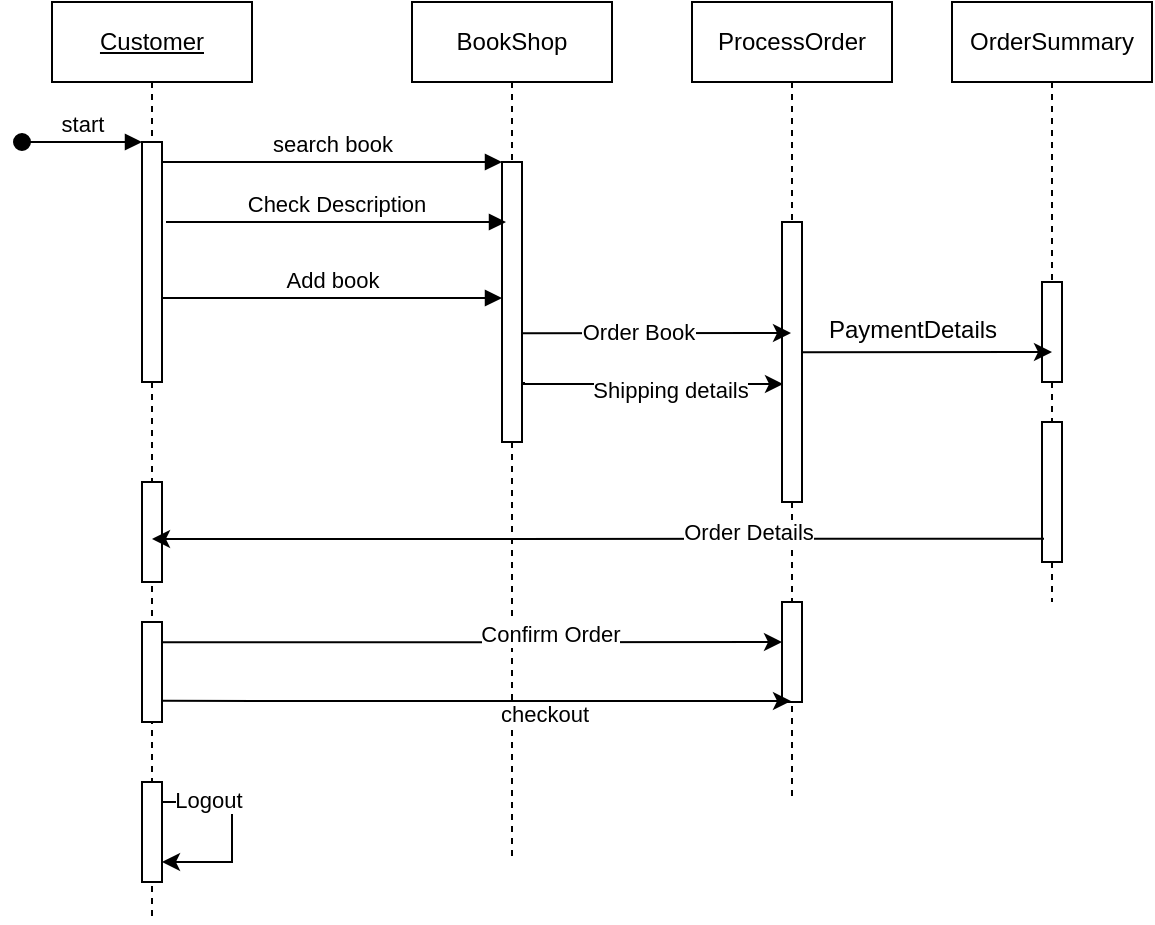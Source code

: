 <mxfile version="21.0.8" type="device"><diagram name="Page-1" id="2YBvvXClWsGukQMizWep"><mxGraphModel dx="878" dy="467" grid="1" gridSize="10" guides="1" tooltips="1" connect="1" arrows="1" fold="1" page="1" pageScale="1" pageWidth="850" pageHeight="1100" math="0" shadow="0"><root><mxCell id="0"/><mxCell id="1" parent="0"/><mxCell id="aM9ryv3xv72pqoxQDRHE-1" value="&lt;u&gt;Customer&lt;/u&gt;" style="shape=umlLifeline;perimeter=lifelinePerimeter;whiteSpace=wrap;html=1;container=0;dropTarget=0;collapsible=0;recursiveResize=0;outlineConnect=0;portConstraint=eastwest;newEdgeStyle={&quot;edgeStyle&quot;:&quot;elbowEdgeStyle&quot;,&quot;elbow&quot;:&quot;vertical&quot;,&quot;curved&quot;:0,&quot;rounded&quot;:0};" parent="1" vertex="1"><mxGeometry x="115" y="90" width="100" height="460" as="geometry"/></mxCell><mxCell id="aM9ryv3xv72pqoxQDRHE-2" value="" style="html=1;points=[];perimeter=orthogonalPerimeter;outlineConnect=0;targetShapes=umlLifeline;portConstraint=eastwest;newEdgeStyle={&quot;edgeStyle&quot;:&quot;elbowEdgeStyle&quot;,&quot;elbow&quot;:&quot;vertical&quot;,&quot;curved&quot;:0,&quot;rounded&quot;:0};" parent="aM9ryv3xv72pqoxQDRHE-1" vertex="1"><mxGeometry x="45" y="70" width="10" height="120" as="geometry"/></mxCell><mxCell id="aM9ryv3xv72pqoxQDRHE-3" value="start" style="html=1;verticalAlign=bottom;startArrow=oval;endArrow=block;startSize=8;edgeStyle=elbowEdgeStyle;elbow=vertical;curved=0;rounded=0;" parent="aM9ryv3xv72pqoxQDRHE-1" target="aM9ryv3xv72pqoxQDRHE-2" edge="1"><mxGeometry relative="1" as="geometry"><mxPoint x="-15" y="70" as="sourcePoint"/></mxGeometry></mxCell><mxCell id="uooblm2cuRmxvH1ZuQ2C-18" value="" style="html=1;points=[];perimeter=orthogonalPerimeter;outlineConnect=0;targetShapes=umlLifeline;portConstraint=eastwest;newEdgeStyle={&quot;edgeStyle&quot;:&quot;elbowEdgeStyle&quot;,&quot;elbow&quot;:&quot;vertical&quot;,&quot;curved&quot;:0,&quot;rounded&quot;:0};" parent="aM9ryv3xv72pqoxQDRHE-1" vertex="1"><mxGeometry x="45" y="240" width="10" height="50" as="geometry"/></mxCell><mxCell id="aM9ryv3xv72pqoxQDRHE-5" value="BookShop" style="shape=umlLifeline;perimeter=lifelinePerimeter;whiteSpace=wrap;html=1;container=0;dropTarget=0;collapsible=0;recursiveResize=0;outlineConnect=0;portConstraint=eastwest;newEdgeStyle={&quot;edgeStyle&quot;:&quot;elbowEdgeStyle&quot;,&quot;elbow&quot;:&quot;vertical&quot;,&quot;curved&quot;:0,&quot;rounded&quot;:0};" parent="1" vertex="1"><mxGeometry x="295" y="90" width="100" height="430" as="geometry"/></mxCell><mxCell id="aM9ryv3xv72pqoxQDRHE-6" value="" style="html=1;points=[];perimeter=orthogonalPerimeter;outlineConnect=0;targetShapes=umlLifeline;portConstraint=eastwest;newEdgeStyle={&quot;edgeStyle&quot;:&quot;elbowEdgeStyle&quot;,&quot;elbow&quot;:&quot;vertical&quot;,&quot;curved&quot;:0,&quot;rounded&quot;:0};" parent="aM9ryv3xv72pqoxQDRHE-5" vertex="1"><mxGeometry x="45" y="80" width="10" height="140" as="geometry"/></mxCell><mxCell id="aM9ryv3xv72pqoxQDRHE-7" value="search book" style="html=1;verticalAlign=bottom;endArrow=block;edgeStyle=elbowEdgeStyle;elbow=vertical;curved=0;rounded=0;" parent="1" source="aM9ryv3xv72pqoxQDRHE-2" target="aM9ryv3xv72pqoxQDRHE-6" edge="1"><mxGeometry relative="1" as="geometry"><mxPoint x="270" y="180" as="sourcePoint"/><Array as="points"><mxPoint x="255" y="170"/></Array></mxGeometry></mxCell><mxCell id="uooblm2cuRmxvH1ZuQ2C-1" value="ProcessOrder" style="shape=umlLifeline;perimeter=lifelinePerimeter;whiteSpace=wrap;html=1;container=0;dropTarget=0;collapsible=0;recursiveResize=0;outlineConnect=0;portConstraint=eastwest;newEdgeStyle={&quot;edgeStyle&quot;:&quot;elbowEdgeStyle&quot;,&quot;elbow&quot;:&quot;vertical&quot;,&quot;curved&quot;:0,&quot;rounded&quot;:0};" parent="1" vertex="1"><mxGeometry x="435" y="90" width="100" height="400" as="geometry"/></mxCell><mxCell id="uooblm2cuRmxvH1ZuQ2C-2" value="" style="html=1;points=[];perimeter=orthogonalPerimeter;outlineConnect=0;targetShapes=umlLifeline;portConstraint=eastwest;newEdgeStyle={&quot;edgeStyle&quot;:&quot;elbowEdgeStyle&quot;,&quot;elbow&quot;:&quot;vertical&quot;,&quot;curved&quot;:0,&quot;rounded&quot;:0};" parent="uooblm2cuRmxvH1ZuQ2C-1" vertex="1"><mxGeometry x="45" y="110" width="10" height="140" as="geometry"/></mxCell><mxCell id="uooblm2cuRmxvH1ZuQ2C-26" value="" style="html=1;points=[];perimeter=orthogonalPerimeter;outlineConnect=0;targetShapes=umlLifeline;portConstraint=eastwest;newEdgeStyle={&quot;edgeStyle&quot;:&quot;elbowEdgeStyle&quot;,&quot;elbow&quot;:&quot;vertical&quot;,&quot;curved&quot;:0,&quot;rounded&quot;:0};" parent="uooblm2cuRmxvH1ZuQ2C-1" vertex="1"><mxGeometry x="45" y="300" width="10" height="50" as="geometry"/></mxCell><mxCell id="uooblm2cuRmxvH1ZuQ2C-5" value="Add book" style="html=1;verticalAlign=bottom;endArrow=block;edgeStyle=elbowEdgeStyle;elbow=vertical;curved=0;rounded=0;" parent="1" edge="1"><mxGeometry relative="1" as="geometry"><mxPoint x="170" y="238" as="sourcePoint"/><Array as="points"><mxPoint x="255" y="238"/></Array><mxPoint x="340" y="238" as="targetPoint"/></mxGeometry></mxCell><mxCell id="uooblm2cuRmxvH1ZuQ2C-6" value="" style="edgeStyle=elbowEdgeStyle;rounded=0;orthogonalLoop=1;jettySize=auto;html=1;elbow=vertical;curved=0;" parent="1" edge="1"><mxGeometry relative="1" as="geometry"><mxPoint x="350" y="255.667" as="sourcePoint"/><mxPoint x="484.5" y="255.667" as="targetPoint"/></mxGeometry></mxCell><mxCell id="uooblm2cuRmxvH1ZuQ2C-7" value="Order Book" style="edgeLabel;html=1;align=center;verticalAlign=middle;resizable=0;points=[];" parent="uooblm2cuRmxvH1ZuQ2C-6" vertex="1" connectable="0"><mxGeometry x="-0.157" y="1" relative="1" as="geometry"><mxPoint x="1" as="offset"/></mxGeometry></mxCell><mxCell id="uooblm2cuRmxvH1ZuQ2C-10" value="Check Description" style="html=1;verticalAlign=bottom;endArrow=block;edgeStyle=elbowEdgeStyle;elbow=vertical;curved=0;rounded=0;" parent="1" edge="1"><mxGeometry relative="1" as="geometry"><mxPoint x="172" y="200" as="sourcePoint"/><Array as="points"><mxPoint x="257" y="200"/></Array><mxPoint x="342" y="200" as="targetPoint"/></mxGeometry></mxCell><mxCell id="uooblm2cuRmxvH1ZuQ2C-11" value="" style="edgeStyle=elbowEdgeStyle;rounded=0;orthogonalLoop=1;jettySize=auto;html=1;elbow=vertical;curved=0;" parent="1" edge="1"><mxGeometry relative="1" as="geometry"><mxPoint x="351" y="280" as="sourcePoint"/><mxPoint x="480.5" y="281.667" as="targetPoint"/></mxGeometry></mxCell><mxCell id="uooblm2cuRmxvH1ZuQ2C-12" value="Shipping details" style="edgeLabel;html=1;align=center;verticalAlign=middle;resizable=0;points=[];" parent="uooblm2cuRmxvH1ZuQ2C-11" vertex="1" connectable="0"><mxGeometry x="0.132" y="-3" relative="1" as="geometry"><mxPoint as="offset"/></mxGeometry></mxCell><mxCell id="uooblm2cuRmxvH1ZuQ2C-13" value="OrderSummary" style="shape=umlLifeline;perimeter=lifelinePerimeter;whiteSpace=wrap;html=1;container=0;dropTarget=0;collapsible=0;recursiveResize=0;outlineConnect=0;portConstraint=eastwest;newEdgeStyle={&quot;edgeStyle&quot;:&quot;elbowEdgeStyle&quot;,&quot;elbow&quot;:&quot;vertical&quot;,&quot;curved&quot;:0,&quot;rounded&quot;:0};" parent="1" vertex="1"><mxGeometry x="565" y="90" width="100" height="300" as="geometry"/></mxCell><mxCell id="uooblm2cuRmxvH1ZuQ2C-14" value="" style="html=1;points=[];perimeter=orthogonalPerimeter;outlineConnect=0;targetShapes=umlLifeline;portConstraint=eastwest;newEdgeStyle={&quot;edgeStyle&quot;:&quot;elbowEdgeStyle&quot;,&quot;elbow&quot;:&quot;vertical&quot;,&quot;curved&quot;:0,&quot;rounded&quot;:0};" parent="uooblm2cuRmxvH1ZuQ2C-13" vertex="1"><mxGeometry x="45" y="140" width="10" height="50" as="geometry"/></mxCell><mxCell id="uooblm2cuRmxvH1ZuQ2C-17" value="" style="html=1;points=[];perimeter=orthogonalPerimeter;outlineConnect=0;targetShapes=umlLifeline;portConstraint=eastwest;newEdgeStyle={&quot;edgeStyle&quot;:&quot;elbowEdgeStyle&quot;,&quot;elbow&quot;:&quot;vertical&quot;,&quot;curved&quot;:0,&quot;rounded&quot;:0};" parent="uooblm2cuRmxvH1ZuQ2C-13" vertex="1"><mxGeometry x="45" y="210" width="10" height="70" as="geometry"/></mxCell><mxCell id="uooblm2cuRmxvH1ZuQ2C-15" value="" style="edgeStyle=elbowEdgeStyle;rounded=0;orthogonalLoop=1;jettySize=auto;html=1;elbow=vertical;curved=0;" parent="1" edge="1"><mxGeometry relative="1" as="geometry"><mxPoint x="490" y="265.111" as="sourcePoint"/><mxPoint x="615" y="265" as="targetPoint"/></mxGeometry></mxCell><mxCell id="uooblm2cuRmxvH1ZuQ2C-16" value="PaymentDetails" style="text;html=1;align=center;verticalAlign=middle;resizable=0;points=[];autosize=1;strokeColor=none;fillColor=none;" parent="1" vertex="1"><mxGeometry x="490" y="239" width="110" height="30" as="geometry"/></mxCell><mxCell id="uooblm2cuRmxvH1ZuQ2C-19" value="" style="edgeStyle=elbowEdgeStyle;rounded=0;orthogonalLoop=1;jettySize=auto;html=1;elbow=vertical;curved=0;" parent="1" target="aM9ryv3xv72pqoxQDRHE-1" edge="1"><mxGeometry relative="1" as="geometry"><mxPoint x="611" y="358.364" as="sourcePoint"/><mxPoint x="185" y="354" as="targetPoint"/></mxGeometry></mxCell><mxCell id="uooblm2cuRmxvH1ZuQ2C-21" value="Order Details" style="edgeLabel;html=1;align=center;verticalAlign=middle;resizable=0;points=[];" parent="uooblm2cuRmxvH1ZuQ2C-19" vertex="1" connectable="0"><mxGeometry x="-0.335" y="-4" relative="1" as="geometry"><mxPoint as="offset"/></mxGeometry></mxCell><mxCell id="uooblm2cuRmxvH1ZuQ2C-27" value="" style="edgeStyle=elbowEdgeStyle;rounded=0;orthogonalLoop=1;jettySize=auto;html=1;elbow=vertical;curved=0;" parent="1" edge="1"><mxGeometry relative="1" as="geometry"><mxPoint x="170" y="410.143" as="sourcePoint"/><mxPoint x="480.0" y="410.143" as="targetPoint"/></mxGeometry></mxCell><mxCell id="uooblm2cuRmxvH1ZuQ2C-28" value="Confirm Order" style="edgeLabel;html=1;align=center;verticalAlign=middle;resizable=0;points=[];" parent="uooblm2cuRmxvH1ZuQ2C-27" vertex="1" connectable="0"><mxGeometry x="0.24" y="4" relative="1" as="geometry"><mxPoint x="1" as="offset"/></mxGeometry></mxCell><mxCell id="uooblm2cuRmxvH1ZuQ2C-30" value="" style="edgeStyle=elbowEdgeStyle;rounded=0;orthogonalLoop=1;jettySize=auto;html=1;elbow=vertical;curved=0;" parent="1" edge="1"><mxGeometry relative="1" as="geometry"><mxPoint x="170" y="439.429" as="sourcePoint"/><mxPoint x="484.5" y="439.429" as="targetPoint"/></mxGeometry></mxCell><mxCell id="uooblm2cuRmxvH1ZuQ2C-31" value="checkout" style="edgeLabel;html=1;align=center;verticalAlign=middle;resizable=0;points=[];" parent="uooblm2cuRmxvH1ZuQ2C-30" vertex="1" connectable="0"><mxGeometry x="0.366" y="-6" relative="1" as="geometry"><mxPoint x="-24" as="offset"/></mxGeometry></mxCell><mxCell id="uooblm2cuRmxvH1ZuQ2C-34" value="" style="edgeStyle=elbowEdgeStyle;rounded=0;orthogonalLoop=1;jettySize=auto;html=1;elbow=vertical;curved=0;" parent="1" source="uooblm2cuRmxvH1ZuQ2C-33" target="uooblm2cuRmxvH1ZuQ2C-33" edge="1"><mxGeometry relative="1" as="geometry"><mxPoint x="225" y="520" as="sourcePoint"/><mxPoint x="195" y="520" as="targetPoint"/><Array as="points"><mxPoint x="205" y="490"/></Array></mxGeometry></mxCell><mxCell id="uooblm2cuRmxvH1ZuQ2C-35" value="Logout" style="edgeLabel;html=1;align=center;verticalAlign=middle;resizable=0;points=[];" parent="uooblm2cuRmxvH1ZuQ2C-34" vertex="1" connectable="0"><mxGeometry x="-0.616" y="1" relative="1" as="geometry"><mxPoint x="4" as="offset"/></mxGeometry></mxCell><mxCell id="uooblm2cuRmxvH1ZuQ2C-22" value="" style="html=1;points=[];perimeter=orthogonalPerimeter;outlineConnect=0;targetShapes=umlLifeline;portConstraint=eastwest;newEdgeStyle={&quot;edgeStyle&quot;:&quot;elbowEdgeStyle&quot;,&quot;elbow&quot;:&quot;vertical&quot;,&quot;curved&quot;:0,&quot;rounded&quot;:0};" parent="1" vertex="1"><mxGeometry x="160" y="400" width="10" height="50" as="geometry"/></mxCell><mxCell id="uooblm2cuRmxvH1ZuQ2C-33" value="" style="html=1;points=[];perimeter=orthogonalPerimeter;outlineConnect=0;targetShapes=umlLifeline;portConstraint=eastwest;newEdgeStyle={&quot;edgeStyle&quot;:&quot;elbowEdgeStyle&quot;,&quot;elbow&quot;:&quot;vertical&quot;,&quot;curved&quot;:0,&quot;rounded&quot;:0};" parent="1" vertex="1"><mxGeometry x="160" y="480" width="10" height="50" as="geometry"/></mxCell></root></mxGraphModel></diagram></mxfile>